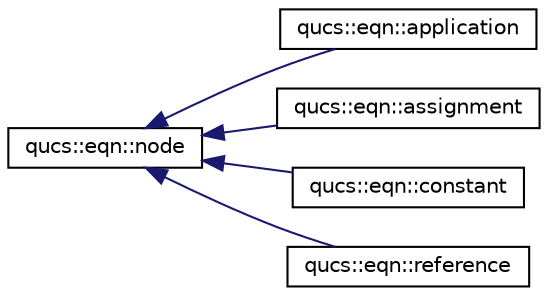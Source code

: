 digraph G
{
  edge [fontname="Helvetica",fontsize="10",labelfontname="Helvetica",labelfontsize="10"];
  node [fontname="Helvetica",fontsize="10",shape=record];
  rankdir="LR";
  Node1 [label="qucs::eqn::node",height=0.2,width=0.4,color="black", fillcolor="white", style="filled",URL="$classqucs_1_1eqn_1_1node.html"];
  Node1 -> Node2 [dir="back",color="midnightblue",fontsize="10",style="solid",fontname="Helvetica"];
  Node2 [label="qucs::eqn::application",height=0.2,width=0.4,color="black", fillcolor="white", style="filled",URL="$classqucs_1_1eqn_1_1application.html"];
  Node1 -> Node3 [dir="back",color="midnightblue",fontsize="10",style="solid",fontname="Helvetica"];
  Node3 [label="qucs::eqn::assignment",height=0.2,width=0.4,color="black", fillcolor="white", style="filled",URL="$classqucs_1_1eqn_1_1assignment.html"];
  Node1 -> Node4 [dir="back",color="midnightblue",fontsize="10",style="solid",fontname="Helvetica"];
  Node4 [label="qucs::eqn::constant",height=0.2,width=0.4,color="black", fillcolor="white", style="filled",URL="$classqucs_1_1eqn_1_1constant.html"];
  Node1 -> Node5 [dir="back",color="midnightblue",fontsize="10",style="solid",fontname="Helvetica"];
  Node5 [label="qucs::eqn::reference",height=0.2,width=0.4,color="black", fillcolor="white", style="filled",URL="$classqucs_1_1eqn_1_1reference.html"];
}
